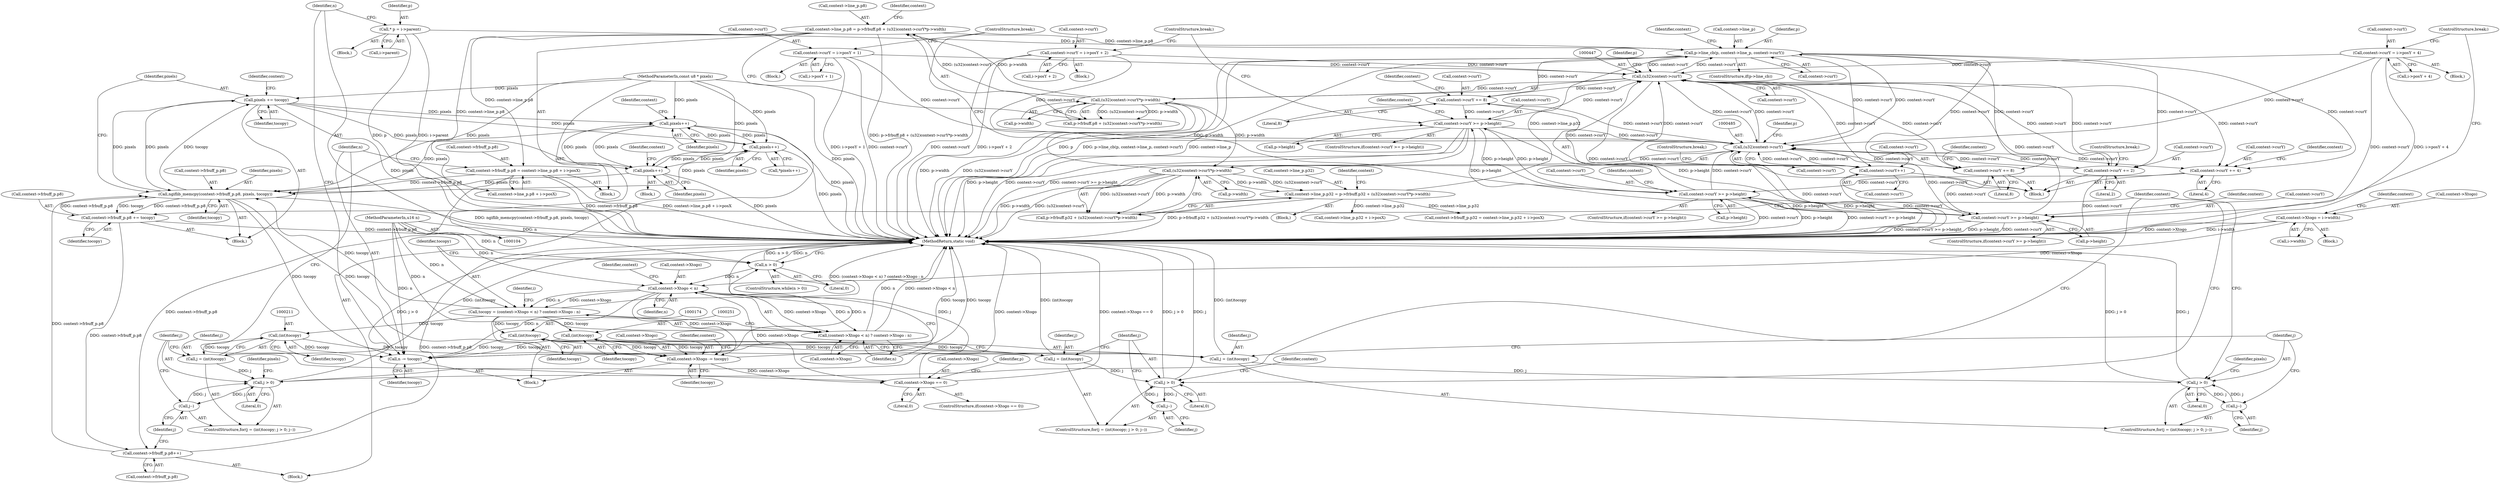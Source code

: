 digraph "1_ngiflib_37d939a6f511d16d4c95678025c235fe62e6417a_0@API" {
"1000157" [label="(Call,pixels += tocopy)"];
"1000149" [label="(Call,ngiflib_memcpy(context->frbuff_p.p8, pixels, tocopy))"];
"1000454" [label="(Call,context->frbuff_p.p8 = context->line_p.p8 + i->posX)"];
"1000433" [label="(Call,context->line_p.p8 = p->frbuff.p8 + (u32)context->curY*p->width)"];
"1000445" [label="(Call,(u32)context->curY*p->width)"];
"1000446" [label="(Call,(u32)context->curY)"];
"1000368" [label="(Call,context->curY >= p->height)"];
"1000362" [label="(Call,context->curY += 8)"];
"1000484" [label="(Call,(u32)context->curY)"];
"1000397" [label="(Call,context->curY >= p->height)"];
"1000391" [label="(Call,context->curY += 4)"];
"1000306" [label="(Call,p->line_cb(p, context->line_p, context->curY))"];
"1000112" [label="(Call,* p = i->parent)"];
"1000471" [label="(Call,context->line_p.p32 = p->frbuff.p32 + (u32)context->curY*p->width)"];
"1000483" [label="(Call,(u32)context->curY*p->width)"];
"1000339" [label="(Call,context->curY >= p->height)"];
"1000333" [label="(Call,context->curY += 8)"];
"1000327" [label="(Call,context->curY++)"];
"1000409" [label="(Call,context->curY = i->posY + 1)"];
"1000420" [label="(Call,context->curY += 2)"];
"1000351" [label="(Call,context->curY = i->posY + 4)"];
"1000380" [label="(Call,context->curY = i->posY + 2)"];
"1000239" [label="(Call,context->frbuff_p.p8++)"];
"1000160" [label="(Call,context->frbuff_p.p8 += tocopy)"];
"1000237" [label="(Call,pixels++)"];
"1000157" [label="(Call,pixels += tocopy)"];
"1000107" [label="(MethodParameterIn,const u8 * pixels)"];
"1000195" [label="(Call,pixels++)"];
"1000282" [label="(Call,pixels++)"];
"1000122" [label="(Call,tocopy = (context->Xtogo < n) ? context->Xtogo : n)"];
"1000125" [label="(Call,context->Xtogo < n)"];
"1000314" [label="(Call,context->Xtogo = i->width)"];
"1000296" [label="(Call,context->Xtogo == 0)"];
"1000290" [label="(Call,context->Xtogo -= tocopy)"];
"1000250" [label="(Call,(int)tocopy)"];
"1000210" [label="(Call,(int)tocopy)"];
"1000173" [label="(Call,(int)tocopy)"];
"1000118" [label="(Call,n > 0)"];
"1000507" [label="(Call,n -= tocopy)"];
"1000108" [label="(MethodParameterIn,u16 n)"];
"1000171" [label="(Call,j = (int)tocopy)"];
"1000176" [label="(Call,j > 0)"];
"1000179" [label="(Call,j--)"];
"1000208" [label="(Call,j = (int)tocopy)"];
"1000213" [label="(Call,j > 0)"];
"1000216" [label="(Call,j--)"];
"1000248" [label="(Call,j = (int)tocopy)"];
"1000253" [label="(Call,j > 0)"];
"1000256" [label="(Call,j--)"];
"1000124" [label="(Call,(context->Xtogo < n) ? context->Xtogo : n)"];
"1000150" [label="(Call,context->frbuff_p.p8)"];
"1000508" [label="(Identifier,n)"];
"1000490" [label="(Identifier,p)"];
"1000175" [label="(Identifier,tocopy)"];
"1000180" [label="(Identifier,j)"];
"1000161" [label="(Call,context->frbuff_p.p8)"];
"1000295" [label="(ControlStructure,if(context->Xtogo == 0))"];
"1000507" [label="(Call,n -= tocopy)"];
"1000454" [label="(Call,context->frbuff_p.p8 = context->line_p.p8 + i->posX)"];
"1000119" [label="(Identifier,n)"];
"1000407" [label="(Identifier,context)"];
"1000362" [label="(Call,context->curY += 8)"];
"1000159" [label="(Identifier,tocopy)"];
"1000133" [label="(Identifier,n)"];
"1000210" [label="(Call,(int)tocopy)"];
"1000177" [label="(Identifier,j)"];
"1000247" [label="(ControlStructure,for(j = (int)tocopy; j > 0; j--))"];
"1000413" [label="(Call,i->posY + 1)"];
"1000194" [label="(Call,*pixels++)"];
"1000254" [label="(Identifier,j)"];
"1000120" [label="(Literal,0)"];
"1000253" [label="(Call,j > 0)"];
"1000213" [label="(Call,j > 0)"];
"1000368" [label="(Call,context->curY >= p->height)"];
"1000483" [label="(Call,(u32)context->curY*p->width)"];
"1000256" [label="(Call,j--)"];
"1000308" [label="(Call,context->line_p)"];
"1000112" [label="(Call,* p = i->parent)"];
"1000107" [label="(MethodParameterIn,const u8 * pixels)"];
"1000372" [label="(Call,p->height)"];
"1000370" [label="(Identifier,context)"];
"1000212" [label="(Identifier,tocopy)"];
"1000209" [label="(Identifier,j)"];
"1000421" [label="(Call,context->curY)"];
"1000242" [label="(Identifier,context)"];
"1000392" [label="(Call,context->curY)"];
"1000196" [label="(Identifier,pixels)"];
"1000187" [label="(Identifier,context)"];
"1000495" [label="(Identifier,context)"];
"1000294" [label="(Identifier,tocopy)"];
"1000351" [label="(Call,context->curY = i->posY + 4)"];
"1000343" [label="(Call,p->height)"];
"1000424" [label="(Literal,2)"];
"1000498" [label="(Call,context->line_p.p32 + i->posX)"];
"1000418" [label="(ControlStructure,break;)"];
"1000214" [label="(Identifier,j)"];
"1000325" [label="(Block,)"];
"1000122" [label="(Call,tocopy = (context->Xtogo < n) ? context->Xtogo : n)"];
"1000410" [label="(Call,context->curY)"];
"1000296" [label="(Call,context->Xtogo == 0)"];
"1000331" [label="(ControlStructure,break;)"];
"1000155" [label="(Identifier,pixels)"];
"1000333" [label="(Call,context->curY += 8)"];
"1000208" [label="(Call,j = (int)tocopy)"];
"1000217" [label="(Identifier,j)"];
"1000334" [label="(Call,context->curY)"];
"1000360" [label="(ControlStructure,break;)"];
"1000298" [label="(Identifier,context)"];
"1000420" [label="(Call,context->curY += 2)"];
"1000300" [label="(Literal,0)"];
"1000121" [label="(Block,)"];
"1000131" [label="(Identifier,context)"];
"1000391" [label="(Call,context->curY += 4)"];
"1000471" [label="(Call,context->line_p.p32 = p->frbuff.p32 + (u32)context->curY*p->width)"];
"1000258" [label="(Block,)"];
"1000352" [label="(Call,context->curY)"];
"1000323" [label="(Identifier,context)"];
"1000398" [label="(Call,context->curY)"];
"1000340" [label="(Call,context->curY)"];
"1000156" [label="(Identifier,tocopy)"];
"1000304" [label="(Identifier,p)"];
"1000399" [label="(Identifier,context)"];
"1000434" [label="(Call,context->line_p.p8)"];
"1000239" [label="(Call,context->frbuff_p.p8++)"];
"1000337" [label="(Literal,8)"];
"1000250" [label="(Call,(int)tocopy)"];
"1000126" [label="(Call,context->Xtogo)"];
"1000432" [label="(Block,)"];
"1000446" [label="(Call,(u32)context->curY)"];
"1000283" [label="(Identifier,pixels)"];
"1000452" [label="(Identifier,p)"];
"1000148" [label="(Block,)"];
"1000381" [label="(Call,context->curY)"];
"1000460" [label="(Call,context->line_p.p8 + i->posX)"];
"1000314" [label="(Call,context->Xtogo = i->width)"];
"1000172" [label="(Identifier,j)"];
"1000109" [label="(Block,)"];
"1000389" [label="(ControlStructure,break;)"];
"1000425" [label="(ControlStructure,break;)"];
"1000404" [label="(Block,)"];
"1000307" [label="(Identifier,p)"];
"1000384" [label="(Call,i->posY + 2)"];
"1000375" [label="(Block,)"];
"1000401" [label="(Call,p->height)"];
"1000166" [label="(Identifier,tocopy)"];
"1000492" [label="(Call,context->frbuff_p.p32 = context->line_p.p32 + i->posX)"];
"1000282" [label="(Call,pixels++)"];
"1000380" [label="(Call,context->curY = i->posY + 2)"];
"1000484" [label="(Call,(u32)context->curY)"];
"1000130" [label="(Call,context->Xtogo)"];
"1000248" [label="(Call,j = (int)tocopy)"];
"1000346" [label="(Block,)"];
"1000378" [label="(Identifier,context)"];
"1000509" [label="(Identifier,tocopy)"];
"1000292" [label="(Identifier,context)"];
"1000287" [label="(Identifier,context)"];
"1000433" [label="(Call,context->line_p.p8 = p->frbuff.p8 + (u32)context->curY*p->width)"];
"1000125" [label="(Call,context->Xtogo < n)"];
"1000349" [label="(Identifier,context)"];
"1000472" [label="(Call,context->line_p.p32)"];
"1000173" [label="(Call,(int)tocopy)"];
"1000195" [label="(Call,pixels++)"];
"1000328" [label="(Call,context->curY)"];
"1000301" [label="(Block,)"];
"1000451" [label="(Call,p->width)"];
"1000339" [label="(Call,context->curY >= p->height)"];
"1000238" [label="(Identifier,pixels)"];
"1000113" [label="(Identifier,p)"];
"1000123" [label="(Identifier,tocopy)"];
"1000445" [label="(Call,(u32)context->curY*p->width)"];
"1000237" [label="(Call,pixels++)"];
"1000158" [label="(Identifier,pixels)"];
"1000240" [label="(Call,context->frbuff_p.p8)"];
"1000327" [label="(Call,context->curY++)"];
"1000457" [label="(Identifier,context)"];
"1000338" [label="(ControlStructure,if(context->curY >= p->height))"];
"1000341" [label="(Identifier,context)"];
"1000395" [label="(Literal,4)"];
"1000117" [label="(ControlStructure,while(n > 0))"];
"1000249" [label="(Identifier,j)"];
"1000222" [label="(Identifier,pixels)"];
"1000118" [label="(Call,n > 0)"];
"1000409" [label="(Call,context->curY = i->posY + 1)"];
"1000218" [label="(Block,)"];
"1000176" [label="(Call,j > 0)"];
"1000160" [label="(Call,context->frbuff_p.p8 += tocopy)"];
"1000318" [label="(Call,i->width)"];
"1000367" [label="(ControlStructure,if(context->curY >= p->height))"];
"1000315" [label="(Call,context->Xtogo)"];
"1000216" [label="(Call,j--)"];
"1000486" [label="(Call,context->curY)"];
"1000489" [label="(Call,p->width)"];
"1000215" [label="(Literal,0)"];
"1000114" [label="(Call,i->parent)"];
"1000355" [label="(Call,i->posY + 4)"];
"1000311" [label="(Call,context->curY)"];
"1000363" [label="(Call,context->curY)"];
"1000477" [label="(Call,p->frbuff.p32 + (u32)context->curY*p->width)"];
"1000448" [label="(Call,context->curY)"];
"1000171" [label="(Call,j = (int)tocopy)"];
"1000369" [label="(Call,context->curY)"];
"1000157" [label="(Call,pixels += tocopy)"];
"1000257" [label="(Identifier,j)"];
"1000510" [label="(MethodReturn,static void)"];
"1000207" [label="(ControlStructure,for(j = (int)tocopy; j > 0; j--))"];
"1000302" [label="(ControlStructure,if(p->line_cb))"];
"1000397" [label="(Call,context->curY >= p->height)"];
"1000179" [label="(Call,j--)"];
"1000470" [label="(Block,)"];
"1000138" [label="(Identifier,i)"];
"1000262" [label="(Identifier,pixels)"];
"1000455" [label="(Call,context->frbuff_p.p8)"];
"1000297" [label="(Call,context->Xtogo)"];
"1000170" [label="(ControlStructure,for(j = (int)tocopy; j > 0; j--))"];
"1000396" [label="(ControlStructure,if(context->curY >= p->height))"];
"1000178" [label="(Literal,0)"];
"1000149" [label="(Call,ngiflib_memcpy(context->frbuff_p.p8, pixels, tocopy))"];
"1000108" [label="(MethodParameterIn,u16 n)"];
"1000291" [label="(Call,context->Xtogo)"];
"1000124" [label="(Call,(context->Xtogo < n) ? context->Xtogo : n)"];
"1000129" [label="(Identifier,n)"];
"1000290" [label="(Call,context->Xtogo -= tocopy)"];
"1000306" [label="(Call,p->line_cb(p, context->line_p, context->curY))"];
"1000163" [label="(Identifier,context)"];
"1000316" [label="(Identifier,context)"];
"1000439" [label="(Call,p->frbuff.p8 + (u32)context->curY*p->width)"];
"1000252" [label="(Identifier,tocopy)"];
"1000366" [label="(Literal,8)"];
"1000255" [label="(Literal,0)"];
"1000157" -> "1000148"  [label="AST: "];
"1000157" -> "1000159"  [label="CFG: "];
"1000158" -> "1000157"  [label="AST: "];
"1000159" -> "1000157"  [label="AST: "];
"1000163" -> "1000157"  [label="CFG: "];
"1000157" -> "1000510"  [label="DDG: pixels"];
"1000157" -> "1000149"  [label="DDG: pixels"];
"1000149" -> "1000157"  [label="DDG: tocopy"];
"1000149" -> "1000157"  [label="DDG: pixels"];
"1000107" -> "1000157"  [label="DDG: pixels"];
"1000157" -> "1000195"  [label="DDG: pixels"];
"1000157" -> "1000237"  [label="DDG: pixels"];
"1000157" -> "1000282"  [label="DDG: pixels"];
"1000149" -> "1000148"  [label="AST: "];
"1000149" -> "1000156"  [label="CFG: "];
"1000150" -> "1000149"  [label="AST: "];
"1000155" -> "1000149"  [label="AST: "];
"1000156" -> "1000149"  [label="AST: "];
"1000158" -> "1000149"  [label="CFG: "];
"1000149" -> "1000510"  [label="DDG: ngiflib_memcpy(context->frbuff_p.p8, pixels, tocopy)"];
"1000454" -> "1000149"  [label="DDG: context->frbuff_p.p8"];
"1000239" -> "1000149"  [label="DDG: context->frbuff_p.p8"];
"1000160" -> "1000149"  [label="DDG: context->frbuff_p.p8"];
"1000237" -> "1000149"  [label="DDG: pixels"];
"1000195" -> "1000149"  [label="DDG: pixels"];
"1000282" -> "1000149"  [label="DDG: pixels"];
"1000107" -> "1000149"  [label="DDG: pixels"];
"1000122" -> "1000149"  [label="DDG: tocopy"];
"1000149" -> "1000160"  [label="DDG: tocopy"];
"1000149" -> "1000160"  [label="DDG: context->frbuff_p.p8"];
"1000149" -> "1000290"  [label="DDG: tocopy"];
"1000149" -> "1000507"  [label="DDG: tocopy"];
"1000454" -> "1000432"  [label="AST: "];
"1000454" -> "1000460"  [label="CFG: "];
"1000455" -> "1000454"  [label="AST: "];
"1000460" -> "1000454"  [label="AST: "];
"1000508" -> "1000454"  [label="CFG: "];
"1000454" -> "1000510"  [label="DDG: context->frbuff_p.p8"];
"1000454" -> "1000510"  [label="DDG: context->line_p.p8 + i->posX"];
"1000454" -> "1000239"  [label="DDG: context->frbuff_p.p8"];
"1000433" -> "1000454"  [label="DDG: context->line_p.p8"];
"1000433" -> "1000432"  [label="AST: "];
"1000433" -> "1000439"  [label="CFG: "];
"1000434" -> "1000433"  [label="AST: "];
"1000439" -> "1000433"  [label="AST: "];
"1000457" -> "1000433"  [label="CFG: "];
"1000433" -> "1000510"  [label="DDG: p->frbuff.p8 + (u32)context->curY*p->width"];
"1000433" -> "1000306"  [label="DDG: context->line_p.p8"];
"1000445" -> "1000433"  [label="DDG: (u32)context->curY"];
"1000445" -> "1000433"  [label="DDG: p->width"];
"1000433" -> "1000460"  [label="DDG: context->line_p.p8"];
"1000445" -> "1000439"  [label="AST: "];
"1000445" -> "1000451"  [label="CFG: "];
"1000446" -> "1000445"  [label="AST: "];
"1000451" -> "1000445"  [label="AST: "];
"1000439" -> "1000445"  [label="CFG: "];
"1000445" -> "1000510"  [label="DDG: (u32)context->curY"];
"1000445" -> "1000510"  [label="DDG: p->width"];
"1000445" -> "1000439"  [label="DDG: (u32)context->curY"];
"1000445" -> "1000439"  [label="DDG: p->width"];
"1000446" -> "1000445"  [label="DDG: context->curY"];
"1000483" -> "1000445"  [label="DDG: p->width"];
"1000445" -> "1000483"  [label="DDG: p->width"];
"1000446" -> "1000448"  [label="CFG: "];
"1000447" -> "1000446"  [label="AST: "];
"1000448" -> "1000446"  [label="AST: "];
"1000452" -> "1000446"  [label="CFG: "];
"1000446" -> "1000510"  [label="DDG: context->curY"];
"1000446" -> "1000306"  [label="DDG: context->curY"];
"1000446" -> "1000327"  [label="DDG: context->curY"];
"1000446" -> "1000333"  [label="DDG: context->curY"];
"1000446" -> "1000362"  [label="DDG: context->curY"];
"1000446" -> "1000391"  [label="DDG: context->curY"];
"1000446" -> "1000420"  [label="DDG: context->curY"];
"1000368" -> "1000446"  [label="DDG: context->curY"];
"1000484" -> "1000446"  [label="DDG: context->curY"];
"1000397" -> "1000446"  [label="DDG: context->curY"];
"1000306" -> "1000446"  [label="DDG: context->curY"];
"1000327" -> "1000446"  [label="DDG: context->curY"];
"1000409" -> "1000446"  [label="DDG: context->curY"];
"1000339" -> "1000446"  [label="DDG: context->curY"];
"1000420" -> "1000446"  [label="DDG: context->curY"];
"1000351" -> "1000446"  [label="DDG: context->curY"];
"1000380" -> "1000446"  [label="DDG: context->curY"];
"1000446" -> "1000484"  [label="DDG: context->curY"];
"1000368" -> "1000367"  [label="AST: "];
"1000368" -> "1000372"  [label="CFG: "];
"1000369" -> "1000368"  [label="AST: "];
"1000372" -> "1000368"  [label="AST: "];
"1000378" -> "1000368"  [label="CFG: "];
"1000389" -> "1000368"  [label="CFG: "];
"1000368" -> "1000510"  [label="DDG: context->curY"];
"1000368" -> "1000510"  [label="DDG: context->curY >= p->height"];
"1000368" -> "1000510"  [label="DDG: p->height"];
"1000368" -> "1000339"  [label="DDG: p->height"];
"1000362" -> "1000368"  [label="DDG: context->curY"];
"1000339" -> "1000368"  [label="DDG: p->height"];
"1000397" -> "1000368"  [label="DDG: p->height"];
"1000368" -> "1000397"  [label="DDG: p->height"];
"1000368" -> "1000484"  [label="DDG: context->curY"];
"1000362" -> "1000325"  [label="AST: "];
"1000362" -> "1000366"  [label="CFG: "];
"1000363" -> "1000362"  [label="AST: "];
"1000366" -> "1000362"  [label="AST: "];
"1000370" -> "1000362"  [label="CFG: "];
"1000484" -> "1000362"  [label="DDG: context->curY"];
"1000306" -> "1000362"  [label="DDG: context->curY"];
"1000484" -> "1000483"  [label="AST: "];
"1000484" -> "1000486"  [label="CFG: "];
"1000485" -> "1000484"  [label="AST: "];
"1000486" -> "1000484"  [label="AST: "];
"1000490" -> "1000484"  [label="CFG: "];
"1000484" -> "1000510"  [label="DDG: context->curY"];
"1000484" -> "1000306"  [label="DDG: context->curY"];
"1000484" -> "1000327"  [label="DDG: context->curY"];
"1000484" -> "1000333"  [label="DDG: context->curY"];
"1000484" -> "1000391"  [label="DDG: context->curY"];
"1000484" -> "1000420"  [label="DDG: context->curY"];
"1000484" -> "1000483"  [label="DDG: context->curY"];
"1000397" -> "1000484"  [label="DDG: context->curY"];
"1000306" -> "1000484"  [label="DDG: context->curY"];
"1000327" -> "1000484"  [label="DDG: context->curY"];
"1000409" -> "1000484"  [label="DDG: context->curY"];
"1000339" -> "1000484"  [label="DDG: context->curY"];
"1000420" -> "1000484"  [label="DDG: context->curY"];
"1000351" -> "1000484"  [label="DDG: context->curY"];
"1000380" -> "1000484"  [label="DDG: context->curY"];
"1000397" -> "1000396"  [label="AST: "];
"1000397" -> "1000401"  [label="CFG: "];
"1000398" -> "1000397"  [label="AST: "];
"1000401" -> "1000397"  [label="AST: "];
"1000407" -> "1000397"  [label="CFG: "];
"1000418" -> "1000397"  [label="CFG: "];
"1000397" -> "1000510"  [label="DDG: context->curY >= p->height"];
"1000397" -> "1000510"  [label="DDG: context->curY"];
"1000397" -> "1000510"  [label="DDG: p->height"];
"1000397" -> "1000339"  [label="DDG: p->height"];
"1000391" -> "1000397"  [label="DDG: context->curY"];
"1000339" -> "1000397"  [label="DDG: p->height"];
"1000391" -> "1000325"  [label="AST: "];
"1000391" -> "1000395"  [label="CFG: "];
"1000392" -> "1000391"  [label="AST: "];
"1000395" -> "1000391"  [label="AST: "];
"1000399" -> "1000391"  [label="CFG: "];
"1000306" -> "1000391"  [label="DDG: context->curY"];
"1000306" -> "1000302"  [label="AST: "];
"1000306" -> "1000311"  [label="CFG: "];
"1000307" -> "1000306"  [label="AST: "];
"1000308" -> "1000306"  [label="AST: "];
"1000311" -> "1000306"  [label="AST: "];
"1000316" -> "1000306"  [label="CFG: "];
"1000306" -> "1000510"  [label="DDG: p"];
"1000306" -> "1000510"  [label="DDG: p->line_cb(p, context->line_p, context->curY)"];
"1000306" -> "1000510"  [label="DDG: context->line_p"];
"1000112" -> "1000306"  [label="DDG: p"];
"1000471" -> "1000306"  [label="DDG: context->line_p.p32"];
"1000306" -> "1000327"  [label="DDG: context->curY"];
"1000306" -> "1000333"  [label="DDG: context->curY"];
"1000306" -> "1000420"  [label="DDG: context->curY"];
"1000112" -> "1000109"  [label="AST: "];
"1000112" -> "1000114"  [label="CFG: "];
"1000113" -> "1000112"  [label="AST: "];
"1000114" -> "1000112"  [label="AST: "];
"1000119" -> "1000112"  [label="CFG: "];
"1000112" -> "1000510"  [label="DDG: i->parent"];
"1000112" -> "1000510"  [label="DDG: p"];
"1000471" -> "1000470"  [label="AST: "];
"1000471" -> "1000477"  [label="CFG: "];
"1000472" -> "1000471"  [label="AST: "];
"1000477" -> "1000471"  [label="AST: "];
"1000495" -> "1000471"  [label="CFG: "];
"1000471" -> "1000510"  [label="DDG: p->frbuff.p32 + (u32)context->curY*p->width"];
"1000483" -> "1000471"  [label="DDG: (u32)context->curY"];
"1000483" -> "1000471"  [label="DDG: p->width"];
"1000471" -> "1000492"  [label="DDG: context->line_p.p32"];
"1000471" -> "1000498"  [label="DDG: context->line_p.p32"];
"1000483" -> "1000477"  [label="AST: "];
"1000483" -> "1000489"  [label="CFG: "];
"1000489" -> "1000483"  [label="AST: "];
"1000477" -> "1000483"  [label="CFG: "];
"1000483" -> "1000510"  [label="DDG: p->width"];
"1000483" -> "1000510"  [label="DDG: (u32)context->curY"];
"1000483" -> "1000477"  [label="DDG: (u32)context->curY"];
"1000483" -> "1000477"  [label="DDG: p->width"];
"1000339" -> "1000338"  [label="AST: "];
"1000339" -> "1000343"  [label="CFG: "];
"1000340" -> "1000339"  [label="AST: "];
"1000343" -> "1000339"  [label="AST: "];
"1000349" -> "1000339"  [label="CFG: "];
"1000360" -> "1000339"  [label="CFG: "];
"1000339" -> "1000510"  [label="DDG: context->curY >= p->height"];
"1000339" -> "1000510"  [label="DDG: p->height"];
"1000339" -> "1000510"  [label="DDG: context->curY"];
"1000333" -> "1000339"  [label="DDG: context->curY"];
"1000333" -> "1000325"  [label="AST: "];
"1000333" -> "1000337"  [label="CFG: "];
"1000334" -> "1000333"  [label="AST: "];
"1000337" -> "1000333"  [label="AST: "];
"1000341" -> "1000333"  [label="CFG: "];
"1000327" -> "1000325"  [label="AST: "];
"1000327" -> "1000328"  [label="CFG: "];
"1000328" -> "1000327"  [label="AST: "];
"1000331" -> "1000327"  [label="CFG: "];
"1000327" -> "1000510"  [label="DDG: context->curY"];
"1000409" -> "1000404"  [label="AST: "];
"1000409" -> "1000413"  [label="CFG: "];
"1000410" -> "1000409"  [label="AST: "];
"1000413" -> "1000409"  [label="AST: "];
"1000418" -> "1000409"  [label="CFG: "];
"1000409" -> "1000510"  [label="DDG: i->posY + 1"];
"1000409" -> "1000510"  [label="DDG: context->curY"];
"1000420" -> "1000325"  [label="AST: "];
"1000420" -> "1000424"  [label="CFG: "];
"1000421" -> "1000420"  [label="AST: "];
"1000424" -> "1000420"  [label="AST: "];
"1000425" -> "1000420"  [label="CFG: "];
"1000420" -> "1000510"  [label="DDG: context->curY"];
"1000351" -> "1000346"  [label="AST: "];
"1000351" -> "1000355"  [label="CFG: "];
"1000352" -> "1000351"  [label="AST: "];
"1000355" -> "1000351"  [label="AST: "];
"1000360" -> "1000351"  [label="CFG: "];
"1000351" -> "1000510"  [label="DDG: context->curY"];
"1000351" -> "1000510"  [label="DDG: i->posY + 4"];
"1000380" -> "1000375"  [label="AST: "];
"1000380" -> "1000384"  [label="CFG: "];
"1000381" -> "1000380"  [label="AST: "];
"1000384" -> "1000380"  [label="AST: "];
"1000389" -> "1000380"  [label="CFG: "];
"1000380" -> "1000510"  [label="DDG: i->posY + 2"];
"1000380" -> "1000510"  [label="DDG: context->curY"];
"1000239" -> "1000218"  [label="AST: "];
"1000239" -> "1000240"  [label="CFG: "];
"1000240" -> "1000239"  [label="AST: "];
"1000217" -> "1000239"  [label="CFG: "];
"1000239" -> "1000510"  [label="DDG: context->frbuff_p.p8"];
"1000160" -> "1000239"  [label="DDG: context->frbuff_p.p8"];
"1000160" -> "1000148"  [label="AST: "];
"1000160" -> "1000166"  [label="CFG: "];
"1000161" -> "1000160"  [label="AST: "];
"1000166" -> "1000160"  [label="AST: "];
"1000292" -> "1000160"  [label="CFG: "];
"1000160" -> "1000510"  [label="DDG: context->frbuff_p.p8"];
"1000237" -> "1000218"  [label="AST: "];
"1000237" -> "1000238"  [label="CFG: "];
"1000238" -> "1000237"  [label="AST: "];
"1000242" -> "1000237"  [label="CFG: "];
"1000237" -> "1000510"  [label="DDG: pixels"];
"1000237" -> "1000195"  [label="DDG: pixels"];
"1000195" -> "1000237"  [label="DDG: pixels"];
"1000282" -> "1000237"  [label="DDG: pixels"];
"1000107" -> "1000237"  [label="DDG: pixels"];
"1000237" -> "1000282"  [label="DDG: pixels"];
"1000107" -> "1000104"  [label="AST: "];
"1000107" -> "1000510"  [label="DDG: pixels"];
"1000107" -> "1000195"  [label="DDG: pixels"];
"1000107" -> "1000282"  [label="DDG: pixels"];
"1000195" -> "1000194"  [label="AST: "];
"1000195" -> "1000196"  [label="CFG: "];
"1000196" -> "1000195"  [label="AST: "];
"1000194" -> "1000195"  [label="CFG: "];
"1000195" -> "1000510"  [label="DDG: pixels"];
"1000282" -> "1000195"  [label="DDG: pixels"];
"1000195" -> "1000282"  [label="DDG: pixels"];
"1000282" -> "1000258"  [label="AST: "];
"1000282" -> "1000283"  [label="CFG: "];
"1000283" -> "1000282"  [label="AST: "];
"1000287" -> "1000282"  [label="CFG: "];
"1000282" -> "1000510"  [label="DDG: pixels"];
"1000122" -> "1000121"  [label="AST: "];
"1000122" -> "1000124"  [label="CFG: "];
"1000123" -> "1000122"  [label="AST: "];
"1000124" -> "1000122"  [label="AST: "];
"1000138" -> "1000122"  [label="CFG: "];
"1000122" -> "1000510"  [label="DDG: (context->Xtogo < n) ? context->Xtogo : n"];
"1000125" -> "1000122"  [label="DDG: context->Xtogo"];
"1000125" -> "1000122"  [label="DDG: n"];
"1000108" -> "1000122"  [label="DDG: n"];
"1000122" -> "1000173"  [label="DDG: tocopy"];
"1000122" -> "1000210"  [label="DDG: tocopy"];
"1000122" -> "1000250"  [label="DDG: tocopy"];
"1000125" -> "1000124"  [label="AST: "];
"1000125" -> "1000129"  [label="CFG: "];
"1000126" -> "1000125"  [label="AST: "];
"1000129" -> "1000125"  [label="AST: "];
"1000131" -> "1000125"  [label="CFG: "];
"1000133" -> "1000125"  [label="CFG: "];
"1000314" -> "1000125"  [label="DDG: context->Xtogo"];
"1000296" -> "1000125"  [label="DDG: context->Xtogo"];
"1000118" -> "1000125"  [label="DDG: n"];
"1000108" -> "1000125"  [label="DDG: n"];
"1000125" -> "1000124"  [label="DDG: context->Xtogo"];
"1000125" -> "1000124"  [label="DDG: n"];
"1000125" -> "1000290"  [label="DDG: context->Xtogo"];
"1000125" -> "1000507"  [label="DDG: n"];
"1000314" -> "1000301"  [label="AST: "];
"1000314" -> "1000318"  [label="CFG: "];
"1000315" -> "1000314"  [label="AST: "];
"1000318" -> "1000314"  [label="AST: "];
"1000323" -> "1000314"  [label="CFG: "];
"1000314" -> "1000510"  [label="DDG: context->Xtogo"];
"1000314" -> "1000510"  [label="DDG: i->width"];
"1000296" -> "1000295"  [label="AST: "];
"1000296" -> "1000300"  [label="CFG: "];
"1000297" -> "1000296"  [label="AST: "];
"1000300" -> "1000296"  [label="AST: "];
"1000304" -> "1000296"  [label="CFG: "];
"1000508" -> "1000296"  [label="CFG: "];
"1000296" -> "1000510"  [label="DDG: context->Xtogo"];
"1000296" -> "1000510"  [label="DDG: context->Xtogo == 0"];
"1000290" -> "1000296"  [label="DDG: context->Xtogo"];
"1000290" -> "1000121"  [label="AST: "];
"1000290" -> "1000294"  [label="CFG: "];
"1000291" -> "1000290"  [label="AST: "];
"1000294" -> "1000290"  [label="AST: "];
"1000298" -> "1000290"  [label="CFG: "];
"1000290" -> "1000510"  [label="DDG: tocopy"];
"1000250" -> "1000290"  [label="DDG: tocopy"];
"1000210" -> "1000290"  [label="DDG: tocopy"];
"1000173" -> "1000290"  [label="DDG: tocopy"];
"1000250" -> "1000248"  [label="AST: "];
"1000250" -> "1000252"  [label="CFG: "];
"1000251" -> "1000250"  [label="AST: "];
"1000252" -> "1000250"  [label="AST: "];
"1000248" -> "1000250"  [label="CFG: "];
"1000250" -> "1000248"  [label="DDG: tocopy"];
"1000250" -> "1000507"  [label="DDG: tocopy"];
"1000210" -> "1000208"  [label="AST: "];
"1000210" -> "1000212"  [label="CFG: "];
"1000211" -> "1000210"  [label="AST: "];
"1000212" -> "1000210"  [label="AST: "];
"1000208" -> "1000210"  [label="CFG: "];
"1000210" -> "1000208"  [label="DDG: tocopy"];
"1000210" -> "1000507"  [label="DDG: tocopy"];
"1000173" -> "1000171"  [label="AST: "];
"1000173" -> "1000175"  [label="CFG: "];
"1000174" -> "1000173"  [label="AST: "];
"1000175" -> "1000173"  [label="AST: "];
"1000171" -> "1000173"  [label="CFG: "];
"1000173" -> "1000171"  [label="DDG: tocopy"];
"1000173" -> "1000507"  [label="DDG: tocopy"];
"1000118" -> "1000117"  [label="AST: "];
"1000118" -> "1000120"  [label="CFG: "];
"1000119" -> "1000118"  [label="AST: "];
"1000120" -> "1000118"  [label="AST: "];
"1000123" -> "1000118"  [label="CFG: "];
"1000510" -> "1000118"  [label="CFG: "];
"1000118" -> "1000510"  [label="DDG: n > 0"];
"1000118" -> "1000510"  [label="DDG: n"];
"1000507" -> "1000118"  [label="DDG: n"];
"1000108" -> "1000118"  [label="DDG: n"];
"1000507" -> "1000121"  [label="AST: "];
"1000507" -> "1000509"  [label="CFG: "];
"1000508" -> "1000507"  [label="AST: "];
"1000509" -> "1000507"  [label="AST: "];
"1000119" -> "1000507"  [label="CFG: "];
"1000507" -> "1000510"  [label="DDG: tocopy"];
"1000108" -> "1000507"  [label="DDG: n"];
"1000108" -> "1000104"  [label="AST: "];
"1000108" -> "1000510"  [label="DDG: n"];
"1000108" -> "1000124"  [label="DDG: n"];
"1000171" -> "1000170"  [label="AST: "];
"1000172" -> "1000171"  [label="AST: "];
"1000177" -> "1000171"  [label="CFG: "];
"1000171" -> "1000510"  [label="DDG: (int)tocopy"];
"1000171" -> "1000176"  [label="DDG: j"];
"1000176" -> "1000170"  [label="AST: "];
"1000176" -> "1000178"  [label="CFG: "];
"1000177" -> "1000176"  [label="AST: "];
"1000178" -> "1000176"  [label="AST: "];
"1000187" -> "1000176"  [label="CFG: "];
"1000292" -> "1000176"  [label="CFG: "];
"1000176" -> "1000510"  [label="DDG: j > 0"];
"1000176" -> "1000510"  [label="DDG: j"];
"1000179" -> "1000176"  [label="DDG: j"];
"1000176" -> "1000179"  [label="DDG: j"];
"1000179" -> "1000170"  [label="AST: "];
"1000179" -> "1000180"  [label="CFG: "];
"1000180" -> "1000179"  [label="AST: "];
"1000177" -> "1000179"  [label="CFG: "];
"1000208" -> "1000207"  [label="AST: "];
"1000209" -> "1000208"  [label="AST: "];
"1000214" -> "1000208"  [label="CFG: "];
"1000208" -> "1000510"  [label="DDG: (int)tocopy"];
"1000208" -> "1000213"  [label="DDG: j"];
"1000213" -> "1000207"  [label="AST: "];
"1000213" -> "1000215"  [label="CFG: "];
"1000214" -> "1000213"  [label="AST: "];
"1000215" -> "1000213"  [label="AST: "];
"1000222" -> "1000213"  [label="CFG: "];
"1000292" -> "1000213"  [label="CFG: "];
"1000213" -> "1000510"  [label="DDG: j"];
"1000213" -> "1000510"  [label="DDG: j > 0"];
"1000216" -> "1000213"  [label="DDG: j"];
"1000213" -> "1000216"  [label="DDG: j"];
"1000216" -> "1000207"  [label="AST: "];
"1000216" -> "1000217"  [label="CFG: "];
"1000217" -> "1000216"  [label="AST: "];
"1000214" -> "1000216"  [label="CFG: "];
"1000248" -> "1000247"  [label="AST: "];
"1000249" -> "1000248"  [label="AST: "];
"1000254" -> "1000248"  [label="CFG: "];
"1000248" -> "1000510"  [label="DDG: (int)tocopy"];
"1000248" -> "1000253"  [label="DDG: j"];
"1000253" -> "1000247"  [label="AST: "];
"1000253" -> "1000255"  [label="CFG: "];
"1000254" -> "1000253"  [label="AST: "];
"1000255" -> "1000253"  [label="AST: "];
"1000262" -> "1000253"  [label="CFG: "];
"1000292" -> "1000253"  [label="CFG: "];
"1000253" -> "1000510"  [label="DDG: j > 0"];
"1000253" -> "1000510"  [label="DDG: j"];
"1000256" -> "1000253"  [label="DDG: j"];
"1000253" -> "1000256"  [label="DDG: j"];
"1000256" -> "1000247"  [label="AST: "];
"1000256" -> "1000257"  [label="CFG: "];
"1000257" -> "1000256"  [label="AST: "];
"1000254" -> "1000256"  [label="CFG: "];
"1000124" -> "1000130"  [label="CFG: "];
"1000124" -> "1000133"  [label="CFG: "];
"1000130" -> "1000124"  [label="AST: "];
"1000133" -> "1000124"  [label="AST: "];
"1000124" -> "1000510"  [label="DDG: context->Xtogo < n"];
"1000124" -> "1000510"  [label="DDG: n"];
}
